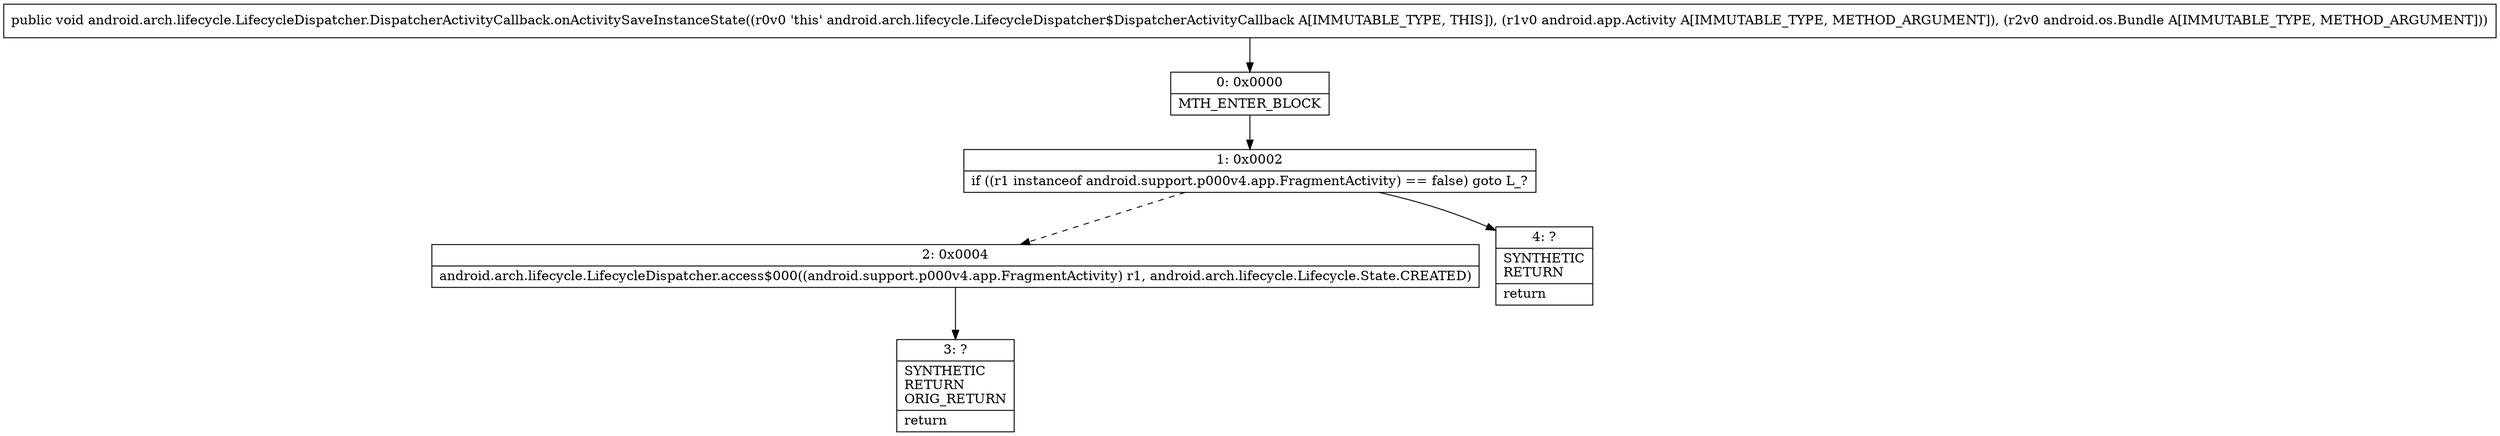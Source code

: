 digraph "CFG forandroid.arch.lifecycle.LifecycleDispatcher.DispatcherActivityCallback.onActivitySaveInstanceState(Landroid\/app\/Activity;Landroid\/os\/Bundle;)V" {
Node_0 [shape=record,label="{0\:\ 0x0000|MTH_ENTER_BLOCK\l}"];
Node_1 [shape=record,label="{1\:\ 0x0002|if ((r1 instanceof android.support.p000v4.app.FragmentActivity) == false) goto L_?\l}"];
Node_2 [shape=record,label="{2\:\ 0x0004|android.arch.lifecycle.LifecycleDispatcher.access$000((android.support.p000v4.app.FragmentActivity) r1, android.arch.lifecycle.Lifecycle.State.CREATED)\l}"];
Node_3 [shape=record,label="{3\:\ ?|SYNTHETIC\lRETURN\lORIG_RETURN\l|return\l}"];
Node_4 [shape=record,label="{4\:\ ?|SYNTHETIC\lRETURN\l|return\l}"];
MethodNode[shape=record,label="{public void android.arch.lifecycle.LifecycleDispatcher.DispatcherActivityCallback.onActivitySaveInstanceState((r0v0 'this' android.arch.lifecycle.LifecycleDispatcher$DispatcherActivityCallback A[IMMUTABLE_TYPE, THIS]), (r1v0 android.app.Activity A[IMMUTABLE_TYPE, METHOD_ARGUMENT]), (r2v0 android.os.Bundle A[IMMUTABLE_TYPE, METHOD_ARGUMENT])) }"];
MethodNode -> Node_0;
Node_0 -> Node_1;
Node_1 -> Node_2[style=dashed];
Node_1 -> Node_4;
Node_2 -> Node_3;
}

